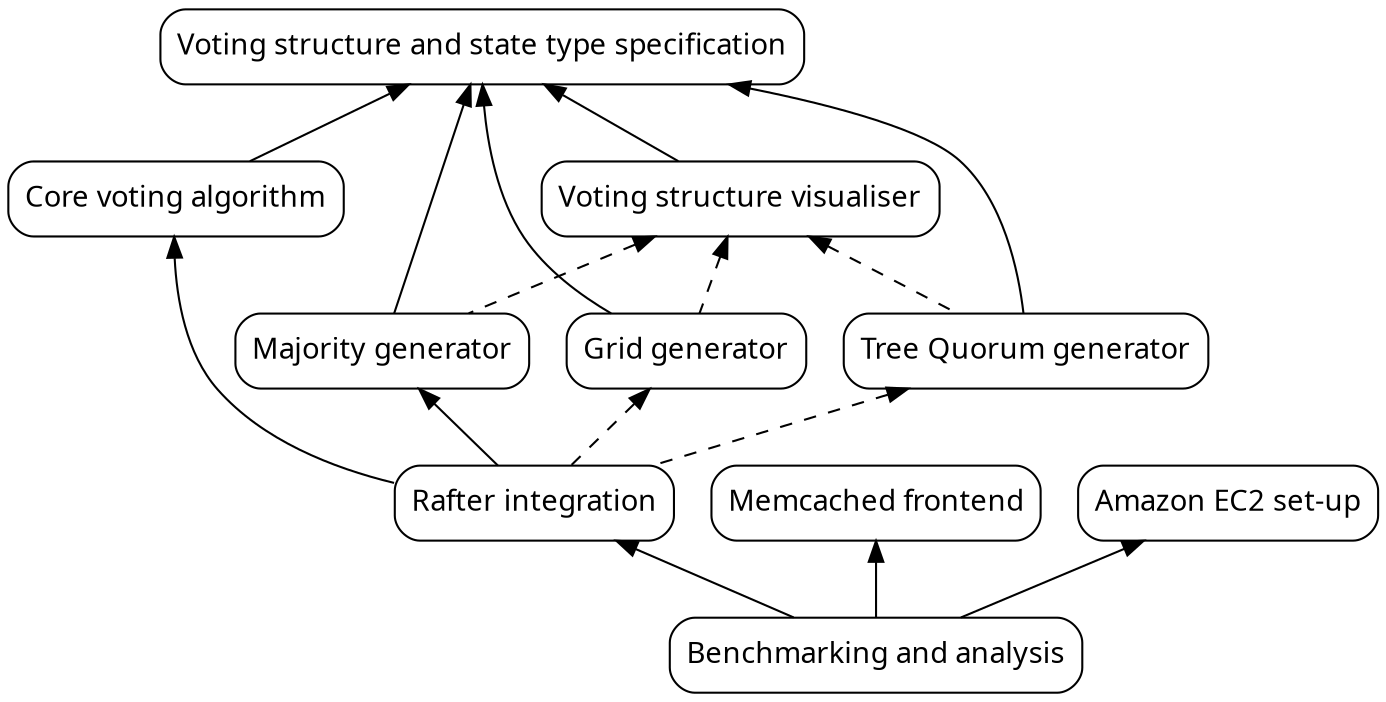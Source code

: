 digraph vstruct {
node [shape=Mrecord, fontname="Kp"];
edge [dir=back];

typ [label="Voting structure and state type specification"];
vot [label="Core voting algorithm"];
viz [label="Voting structure visualiser"];
maj [label="Majority generator"];
grd [label="Grid generator"];
tri [label="Tree Quorum generator"];
raf [label="Rafter integration"];
mem [label="Memcached frontend"];
ec2 [label="Amazon EC2 set-up"];
ana [label="Benchmarking and analysis"];

typ -> viz;
typ -> vot;
typ -> maj;
viz -> maj [style=dashed];
typ -> grd;
viz -> grd [style=dashed];
typ -> tri;
viz -> tri [style=dashed];
maj -> raf;
grd -> raf [style=dashed];
tri -> raf [style=dashed];
vot -> raf;
ec2 -> ana;
mem -> ana;
raf -> ana;
}
